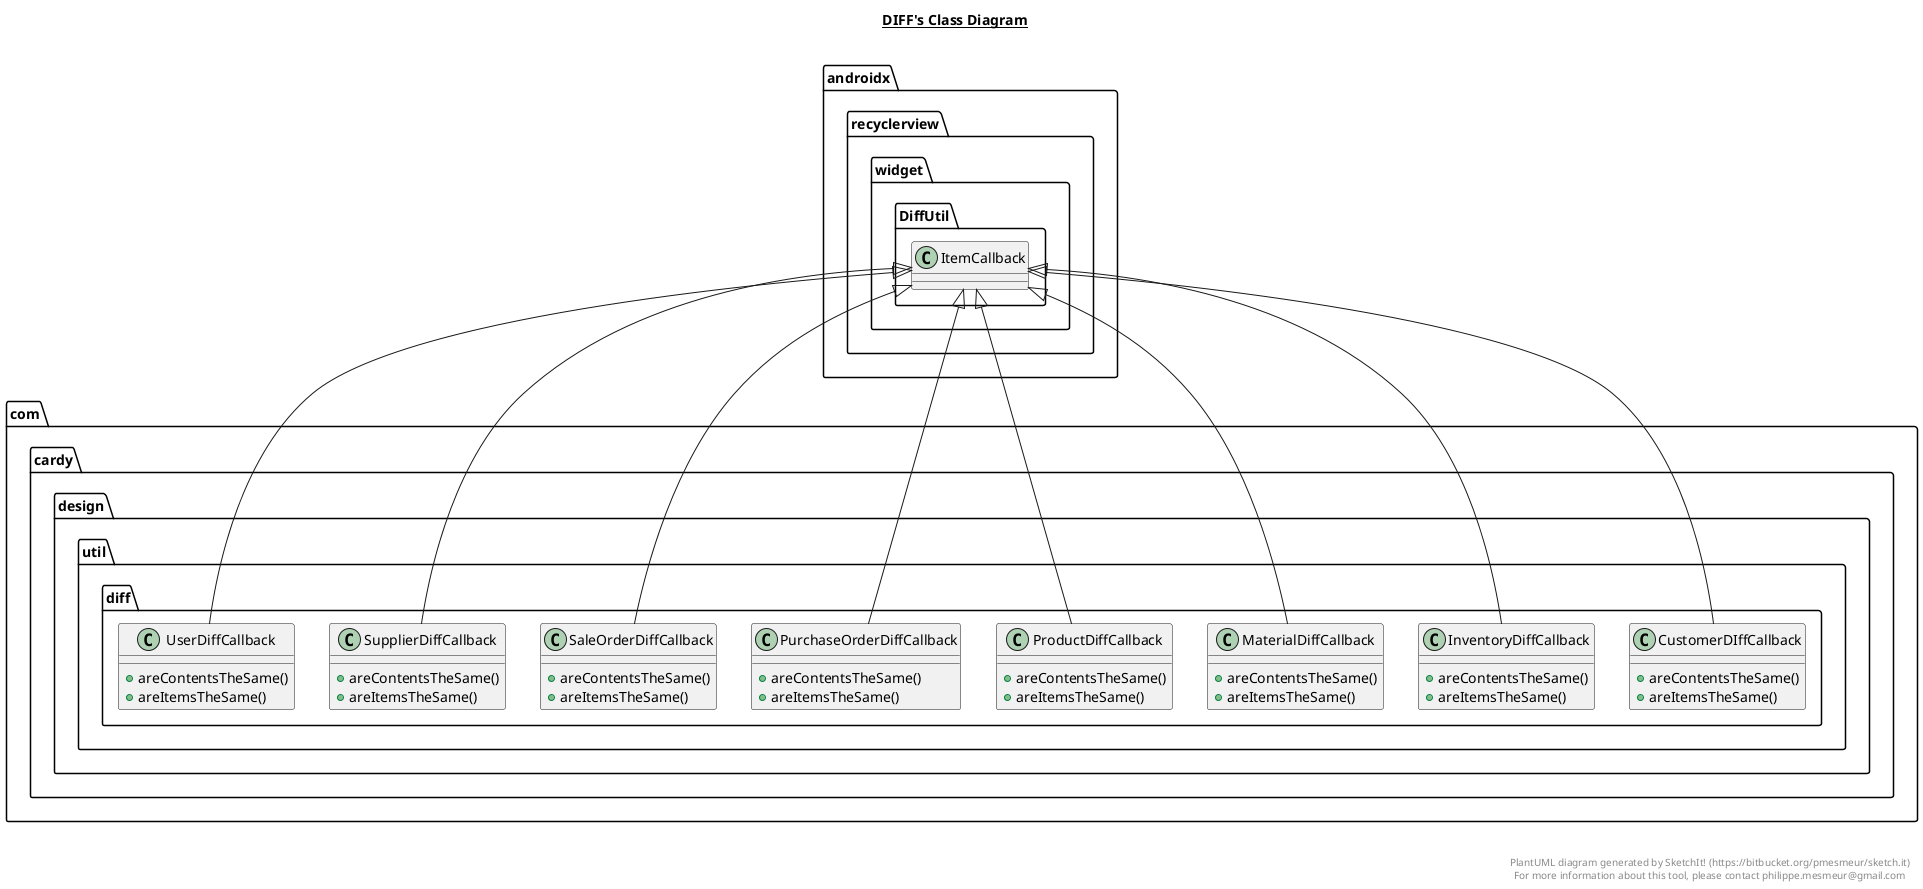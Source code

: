 @startuml

title __DIFF's Class Diagram__\n

  namespace com.cardy.design {
    namespace util {
      namespace diff {
        class com.cardy.design.util.diff.CustomerDIffCallback {
            + areContentsTheSame()
            + areItemsTheSame()
        }
      }
    }
  }
  

  namespace com.cardy.design {
    namespace util {
      namespace diff {
        class com.cardy.design.util.diff.InventoryDiffCallback {
            + areContentsTheSame()
            + areItemsTheSame()
        }
      }
    }
  }
  

  namespace com.cardy.design {
    namespace util {
      namespace diff {
        class com.cardy.design.util.diff.MaterialDiffCallback {
            + areContentsTheSame()
            + areItemsTheSame()
        }
      }
    }
  }
  

  namespace com.cardy.design {
    namespace util {
      namespace diff {
        class com.cardy.design.util.diff.ProductDiffCallback {
            + areContentsTheSame()
            + areItemsTheSame()
        }
      }
    }
  }
  

  namespace com.cardy.design {
    namespace util {
      namespace diff {
        class com.cardy.design.util.diff.PurchaseOrderDiffCallback {
            + areContentsTheSame()
            + areItemsTheSame()
        }
      }
    }
  }
  

  namespace com.cardy.design {
    namespace util {
      namespace diff {
        class com.cardy.design.util.diff.SaleOrderDiffCallback {
            + areContentsTheSame()
            + areItemsTheSame()
        }
      }
    }
  }
  

  namespace com.cardy.design {
    namespace util {
      namespace diff {
        class com.cardy.design.util.diff.SupplierDiffCallback {
            + areContentsTheSame()
            + areItemsTheSame()
        }
      }
    }
  }
  

  namespace com.cardy.design {
    namespace util {
      namespace diff {
        class com.cardy.design.util.diff.UserDiffCallback {
            + areContentsTheSame()
            + areItemsTheSame()
        }
      }
    }
  }
  

  com.cardy.design.util.diff.CustomerDIffCallback -up-|> androidx.recyclerview.widget.DiffUtil.ItemCallback
  com.cardy.design.util.diff.InventoryDiffCallback -up-|> androidx.recyclerview.widget.DiffUtil.ItemCallback
  com.cardy.design.util.diff.MaterialDiffCallback -up-|> androidx.recyclerview.widget.DiffUtil.ItemCallback
  com.cardy.design.util.diff.ProductDiffCallback -up-|> androidx.recyclerview.widget.DiffUtil.ItemCallback
  com.cardy.design.util.diff.PurchaseOrderDiffCallback -up-|> androidx.recyclerview.widget.DiffUtil.ItemCallback
  com.cardy.design.util.diff.SaleOrderDiffCallback -up-|> androidx.recyclerview.widget.DiffUtil.ItemCallback
  com.cardy.design.util.diff.SupplierDiffCallback -up-|> androidx.recyclerview.widget.DiffUtil.ItemCallback
  com.cardy.design.util.diff.UserDiffCallback -up-|> androidx.recyclerview.widget.DiffUtil.ItemCallback


right footer


PlantUML diagram generated by SketchIt! (https://bitbucket.org/pmesmeur/sketch.it)
For more information about this tool, please contact philippe.mesmeur@gmail.com
endfooter

@enduml
